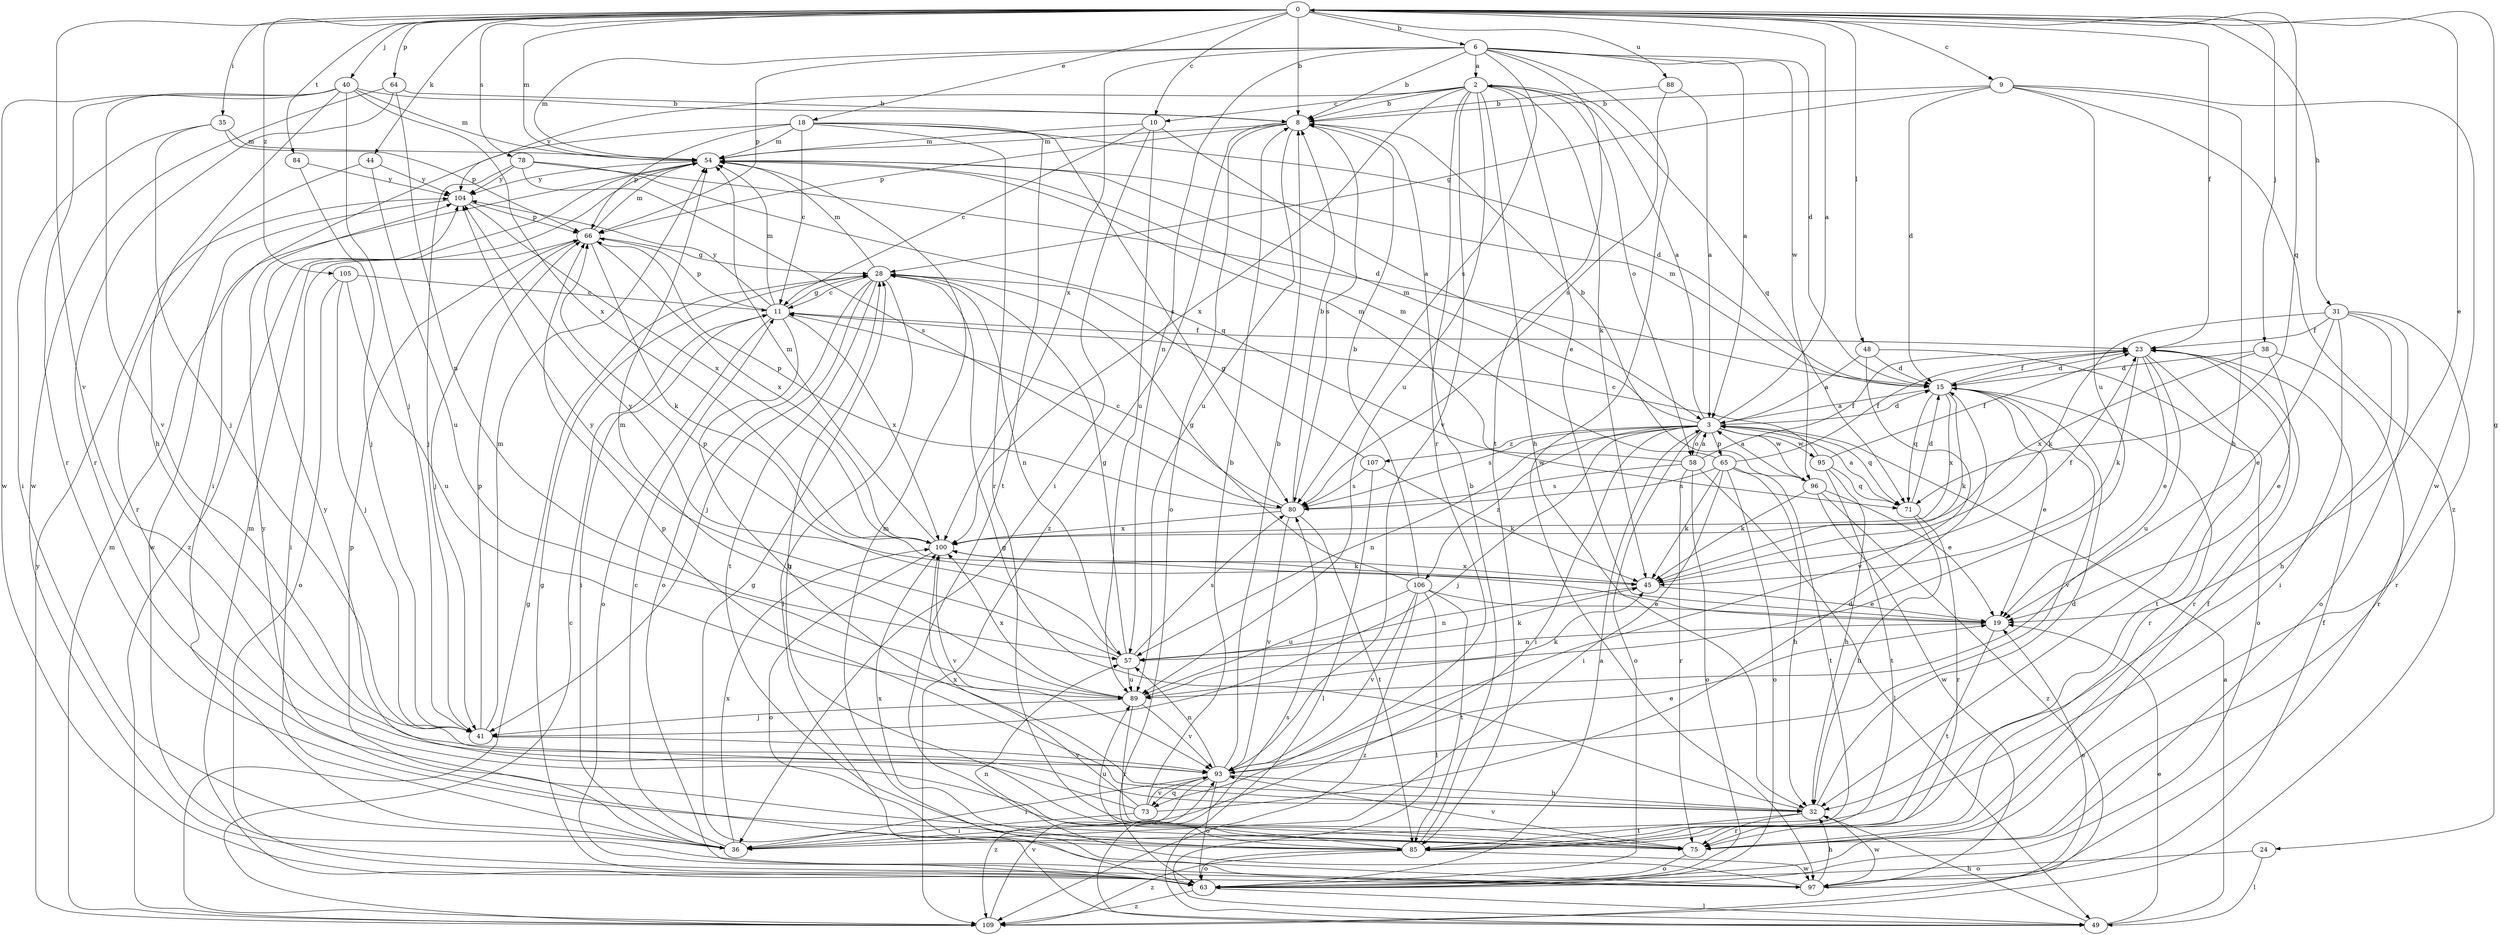 strict digraph  {
0;
2;
3;
6;
8;
9;
10;
11;
15;
18;
19;
23;
24;
28;
31;
32;
35;
36;
38;
40;
41;
44;
45;
48;
49;
54;
57;
58;
63;
64;
65;
66;
71;
73;
75;
78;
80;
84;
85;
88;
89;
93;
95;
96;
97;
100;
104;
105;
106;
107;
109;
0 -> 6  [label=b];
0 -> 8  [label=b];
0 -> 9  [label=c];
0 -> 10  [label=c];
0 -> 18  [label=e];
0 -> 19  [label=e];
0 -> 23  [label=f];
0 -> 24  [label=g];
0 -> 31  [label=h];
0 -> 35  [label=i];
0 -> 38  [label=j];
0 -> 40  [label=j];
0 -> 44  [label=k];
0 -> 48  [label=l];
0 -> 54  [label=m];
0 -> 64  [label=p];
0 -> 71  [label=q];
0 -> 78  [label=s];
0 -> 84  [label=t];
0 -> 88  [label=u];
0 -> 93  [label=v];
0 -> 105  [label=z];
2 -> 8  [label=b];
2 -> 10  [label=c];
2 -> 19  [label=e];
2 -> 32  [label=h];
2 -> 45  [label=k];
2 -> 58  [label=o];
2 -> 71  [label=q];
2 -> 73  [label=r];
2 -> 89  [label=u];
2 -> 93  [label=v];
2 -> 100  [label=x];
2 -> 104  [label=y];
3 -> 0  [label=a];
3 -> 2  [label=a];
3 -> 15  [label=d];
3 -> 36  [label=i];
3 -> 41  [label=j];
3 -> 54  [label=m];
3 -> 57  [label=n];
3 -> 58  [label=o];
3 -> 63  [label=o];
3 -> 65  [label=p];
3 -> 71  [label=q];
3 -> 80  [label=s];
3 -> 95  [label=w];
3 -> 96  [label=w];
3 -> 106  [label=z];
3 -> 107  [label=z];
6 -> 2  [label=a];
6 -> 3  [label=a];
6 -> 8  [label=b];
6 -> 15  [label=d];
6 -> 54  [label=m];
6 -> 57  [label=n];
6 -> 66  [label=p];
6 -> 80  [label=s];
6 -> 85  [label=t];
6 -> 96  [label=w];
6 -> 97  [label=w];
6 -> 100  [label=x];
8 -> 54  [label=m];
8 -> 63  [label=o];
8 -> 66  [label=p];
8 -> 80  [label=s];
8 -> 89  [label=u];
8 -> 109  [label=z];
9 -> 8  [label=b];
9 -> 15  [label=d];
9 -> 28  [label=g];
9 -> 32  [label=h];
9 -> 89  [label=u];
9 -> 97  [label=w];
9 -> 109  [label=z];
10 -> 3  [label=a];
10 -> 11  [label=c];
10 -> 36  [label=i];
10 -> 54  [label=m];
10 -> 89  [label=u];
11 -> 23  [label=f];
11 -> 28  [label=g];
11 -> 32  [label=h];
11 -> 36  [label=i];
11 -> 54  [label=m];
11 -> 63  [label=o];
11 -> 66  [label=p];
11 -> 100  [label=x];
11 -> 104  [label=y];
15 -> 3  [label=a];
15 -> 19  [label=e];
15 -> 23  [label=f];
15 -> 45  [label=k];
15 -> 54  [label=m];
15 -> 71  [label=q];
15 -> 75  [label=r];
15 -> 93  [label=v];
15 -> 100  [label=x];
18 -> 11  [label=c];
18 -> 15  [label=d];
18 -> 36  [label=i];
18 -> 54  [label=m];
18 -> 66  [label=p];
18 -> 75  [label=r];
18 -> 80  [label=s];
18 -> 85  [label=t];
19 -> 57  [label=n];
19 -> 85  [label=t];
19 -> 104  [label=y];
23 -> 15  [label=d];
23 -> 19  [label=e];
23 -> 45  [label=k];
23 -> 63  [label=o];
23 -> 75  [label=r];
23 -> 89  [label=u];
24 -> 49  [label=l];
24 -> 63  [label=o];
28 -> 11  [label=c];
28 -> 41  [label=j];
28 -> 49  [label=l];
28 -> 54  [label=m];
28 -> 57  [label=n];
28 -> 63  [label=o];
28 -> 85  [label=t];
31 -> 19  [label=e];
31 -> 23  [label=f];
31 -> 32  [label=h];
31 -> 36  [label=i];
31 -> 45  [label=k];
31 -> 63  [label=o];
31 -> 75  [label=r];
32 -> 15  [label=d];
32 -> 28  [label=g];
32 -> 66  [label=p];
32 -> 75  [label=r];
32 -> 85  [label=t];
32 -> 97  [label=w];
35 -> 36  [label=i];
35 -> 41  [label=j];
35 -> 54  [label=m];
35 -> 66  [label=p];
36 -> 11  [label=c];
36 -> 66  [label=p];
36 -> 100  [label=x];
38 -> 15  [label=d];
38 -> 19  [label=e];
38 -> 75  [label=r];
38 -> 100  [label=x];
40 -> 8  [label=b];
40 -> 32  [label=h];
40 -> 41  [label=j];
40 -> 54  [label=m];
40 -> 75  [label=r];
40 -> 93  [label=v];
40 -> 97  [label=w];
40 -> 100  [label=x];
41 -> 54  [label=m];
41 -> 66  [label=p];
41 -> 93  [label=v];
44 -> 75  [label=r];
44 -> 89  [label=u];
44 -> 104  [label=y];
45 -> 19  [label=e];
45 -> 23  [label=f];
45 -> 57  [label=n];
45 -> 100  [label=x];
48 -> 3  [label=a];
48 -> 15  [label=d];
48 -> 85  [label=t];
48 -> 93  [label=v];
49 -> 3  [label=a];
49 -> 19  [label=e];
49 -> 32  [label=h];
49 -> 80  [label=s];
54 -> 104  [label=y];
54 -> 109  [label=z];
57 -> 28  [label=g];
57 -> 45  [label=k];
57 -> 66  [label=p];
57 -> 80  [label=s];
57 -> 89  [label=u];
57 -> 104  [label=y];
58 -> 3  [label=a];
58 -> 23  [label=f];
58 -> 49  [label=l];
58 -> 54  [label=m];
58 -> 63  [label=o];
58 -> 75  [label=r];
58 -> 80  [label=s];
63 -> 3  [label=a];
63 -> 28  [label=g];
63 -> 49  [label=l];
63 -> 54  [label=m];
63 -> 109  [label=z];
64 -> 8  [label=b];
64 -> 57  [label=n];
64 -> 75  [label=r];
64 -> 97  [label=w];
65 -> 23  [label=f];
65 -> 32  [label=h];
65 -> 36  [label=i];
65 -> 45  [label=k];
65 -> 54  [label=m];
65 -> 63  [label=o];
65 -> 80  [label=s];
65 -> 85  [label=t];
66 -> 28  [label=g];
66 -> 36  [label=i];
66 -> 41  [label=j];
66 -> 45  [label=k];
66 -> 54  [label=m];
66 -> 100  [label=x];
71 -> 3  [label=a];
71 -> 15  [label=d];
71 -> 32  [label=h];
71 -> 75  [label=r];
73 -> 8  [label=b];
73 -> 15  [label=d];
73 -> 36  [label=i];
73 -> 93  [label=v];
73 -> 100  [label=x];
73 -> 104  [label=y];
75 -> 23  [label=f];
75 -> 28  [label=g];
75 -> 63  [label=o];
75 -> 93  [label=v];
78 -> 15  [label=d];
78 -> 41  [label=j];
78 -> 71  [label=q];
78 -> 80  [label=s];
78 -> 104  [label=y];
80 -> 8  [label=b];
80 -> 11  [label=c];
80 -> 66  [label=p];
80 -> 85  [label=t];
80 -> 93  [label=v];
80 -> 100  [label=x];
84 -> 41  [label=j];
84 -> 104  [label=y];
85 -> 8  [label=b];
85 -> 63  [label=o];
85 -> 89  [label=u];
85 -> 97  [label=w];
85 -> 100  [label=x];
85 -> 104  [label=y];
85 -> 109  [label=z];
88 -> 3  [label=a];
88 -> 8  [label=b];
88 -> 80  [label=s];
89 -> 41  [label=j];
89 -> 45  [label=k];
89 -> 54  [label=m];
89 -> 75  [label=r];
89 -> 93  [label=v];
89 -> 100  [label=x];
93 -> 8  [label=b];
93 -> 19  [label=e];
93 -> 32  [label=h];
93 -> 36  [label=i];
93 -> 57  [label=n];
93 -> 63  [label=o];
93 -> 109  [label=z];
93 -> 73  [label=q];
95 -> 11  [label=c];
95 -> 23  [label=f];
95 -> 32  [label=h];
95 -> 71  [label=q];
95 -> 85  [label=t];
96 -> 3  [label=a];
96 -> 8  [label=b];
96 -> 19  [label=e];
96 -> 45  [label=k];
96 -> 97  [label=w];
96 -> 109  [label=z];
97 -> 19  [label=e];
97 -> 23  [label=f];
97 -> 28  [label=g];
97 -> 32  [label=h];
97 -> 54  [label=m];
97 -> 57  [label=n];
100 -> 45  [label=k];
100 -> 54  [label=m];
100 -> 63  [label=o];
100 -> 93  [label=v];
104 -> 66  [label=p];
104 -> 97  [label=w];
104 -> 100  [label=x];
105 -> 11  [label=c];
105 -> 41  [label=j];
105 -> 63  [label=o];
105 -> 89  [label=u];
106 -> 8  [label=b];
106 -> 19  [label=e];
106 -> 28  [label=g];
106 -> 49  [label=l];
106 -> 85  [label=t];
106 -> 89  [label=u];
106 -> 93  [label=v];
106 -> 109  [label=z];
107 -> 28  [label=g];
107 -> 45  [label=k];
107 -> 49  [label=l];
107 -> 80  [label=s];
109 -> 11  [label=c];
109 -> 28  [label=g];
109 -> 54  [label=m];
109 -> 93  [label=v];
109 -> 104  [label=y];
}
